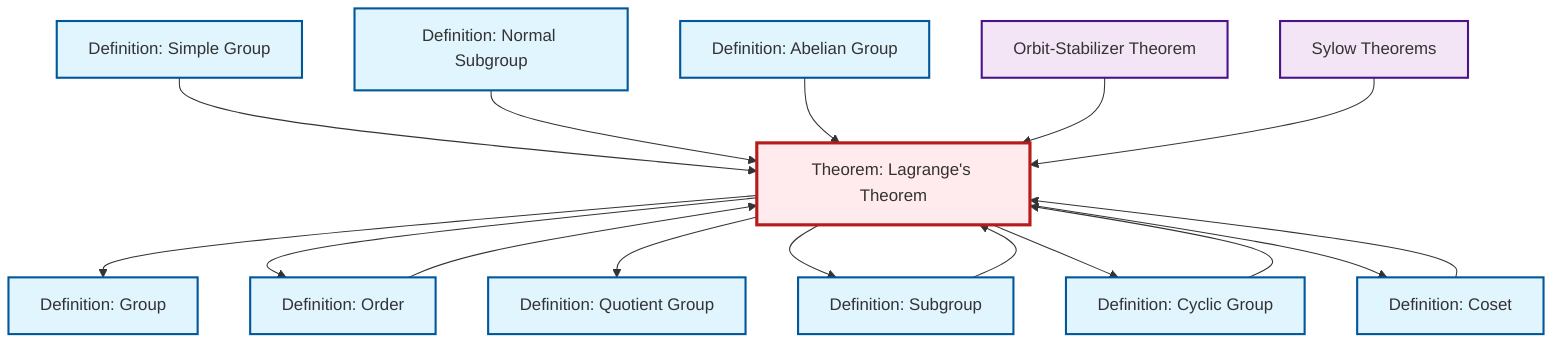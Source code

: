 graph TD
    classDef definition fill:#e1f5fe,stroke:#01579b,stroke-width:2px
    classDef theorem fill:#f3e5f5,stroke:#4a148c,stroke-width:2px
    classDef axiom fill:#fff3e0,stroke:#e65100,stroke-width:2px
    classDef example fill:#e8f5e9,stroke:#1b5e20,stroke-width:2px
    classDef current fill:#ffebee,stroke:#b71c1c,stroke-width:3px
    def-abelian-group["Definition: Abelian Group"]:::definition
    def-quotient-group["Definition: Quotient Group"]:::definition
    def-coset["Definition: Coset"]:::definition
    thm-lagrange["Theorem: Lagrange's Theorem"]:::theorem
    def-simple-group["Definition: Simple Group"]:::definition
    def-group["Definition: Group"]:::definition
    def-order["Definition: Order"]:::definition
    thm-orbit-stabilizer["Orbit-Stabilizer Theorem"]:::theorem
    thm-sylow["Sylow Theorems"]:::theorem
    def-cyclic-group["Definition: Cyclic Group"]:::definition
    def-normal-subgroup["Definition: Normal Subgroup"]:::definition
    def-subgroup["Definition: Subgroup"]:::definition
    thm-lagrange --> def-group
    def-simple-group --> thm-lagrange
    def-cyclic-group --> thm-lagrange
    def-normal-subgroup --> thm-lagrange
    thm-lagrange --> def-order
    def-abelian-group --> thm-lagrange
    def-subgroup --> thm-lagrange
    def-order --> thm-lagrange
    thm-lagrange --> def-quotient-group
    thm-orbit-stabilizer --> thm-lagrange
    thm-lagrange --> def-subgroup
    thm-sylow --> thm-lagrange
    thm-lagrange --> def-cyclic-group
    def-coset --> thm-lagrange
    thm-lagrange --> def-coset
    class thm-lagrange current